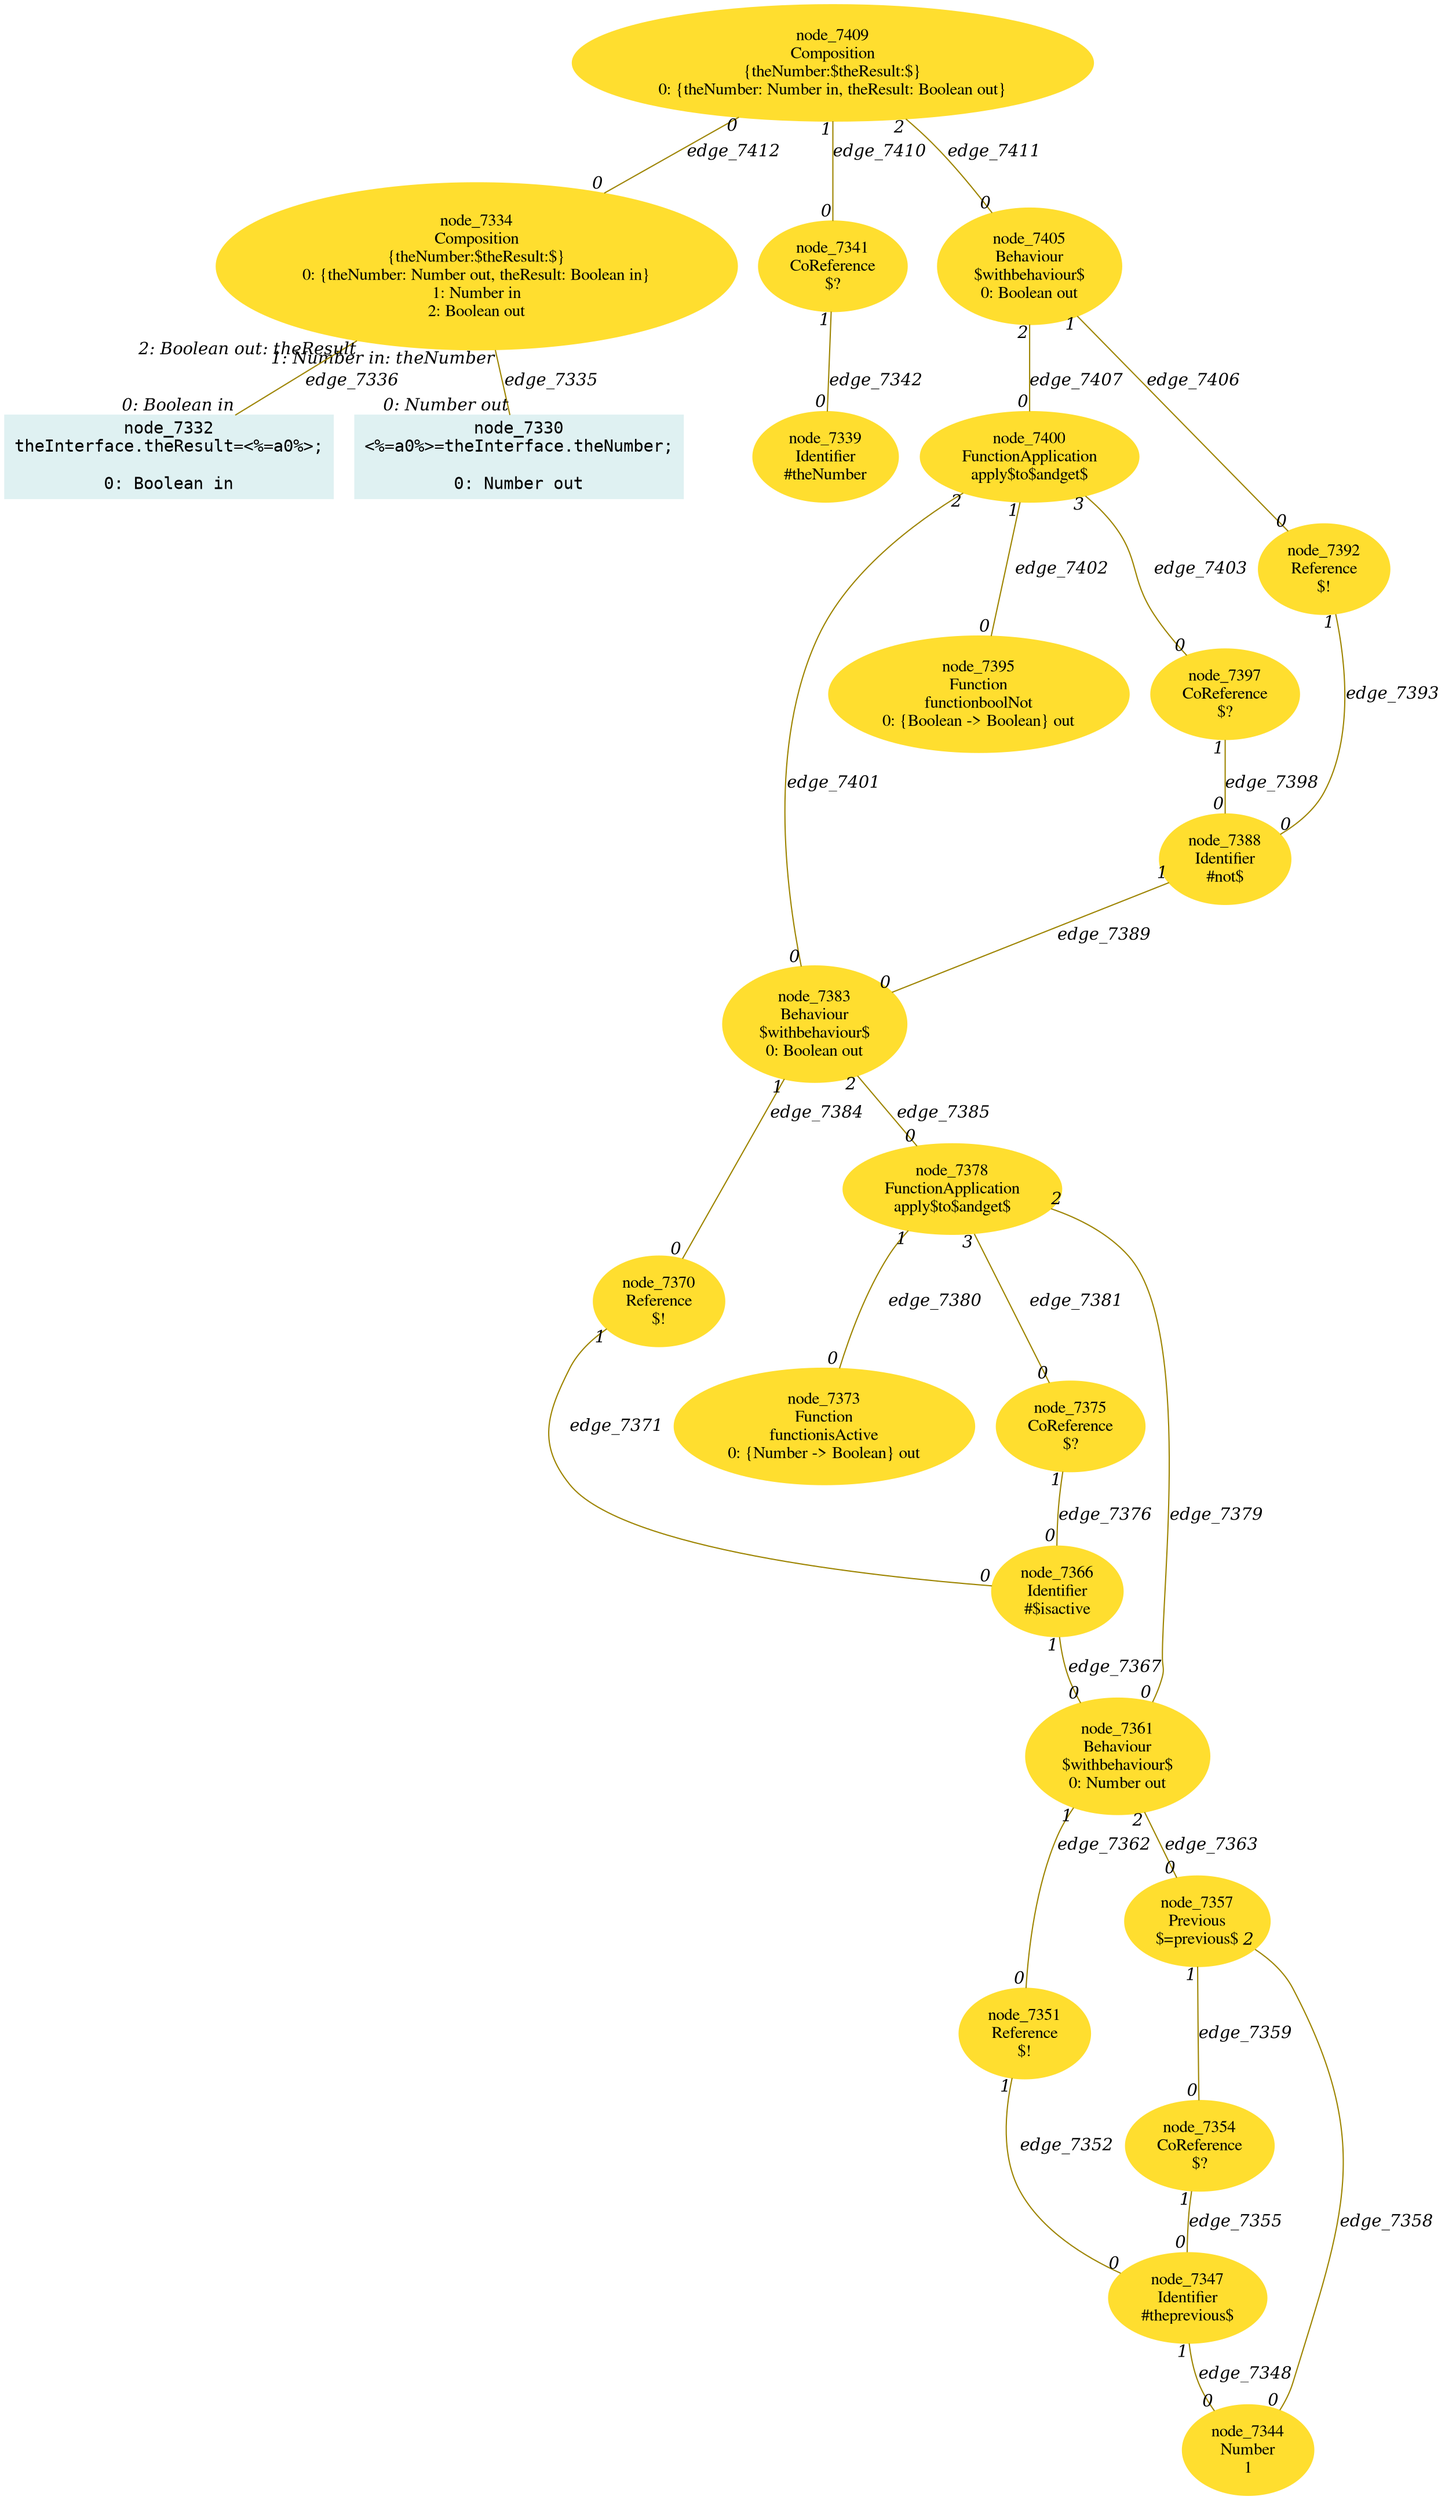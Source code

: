 digraph g{node_7330 [shape="box", style="filled", color="#dff1f2", fontname="Courier", label="node_7330
<%=a0%>=theInterface.theNumber;

0: Number out" ]
node_7332 [shape="box", style="filled", color="#dff1f2", fontname="Courier", label="node_7332
theInterface.theResult=<%=a0%>;

0: Boolean in" ]
node_7334 [shape="ellipse", style="filled", color="#ffde2f", fontname="Times", label="node_7334
Composition
{theNumber:$theResult:$}
0: {theNumber: Number out, theResult: Boolean in}
1: Number in
2: Boolean out" ]
node_7339 [shape="ellipse", style="filled", color="#ffde2f", fontname="Times", label="node_7339
Identifier
#theNumber
" ]
node_7341 [shape="ellipse", style="filled", color="#ffde2f", fontname="Times", label="node_7341
CoReference
$?
" ]
node_7344 [shape="ellipse", style="filled", color="#ffde2f", fontname="Times", label="node_7344
Number
1
" ]
node_7347 [shape="ellipse", style="filled", color="#ffde2f", fontname="Times", label="node_7347
Identifier
#theprevious$
" ]
node_7351 [shape="ellipse", style="filled", color="#ffde2f", fontname="Times", label="node_7351
Reference
$!
" ]
node_7354 [shape="ellipse", style="filled", color="#ffde2f", fontname="Times", label="node_7354
CoReference
$?
" ]
node_7357 [shape="ellipse", style="filled", color="#ffde2f", fontname="Times", label="node_7357
Previous
$=previous$
" ]
node_7361 [shape="ellipse", style="filled", color="#ffde2f", fontname="Times", label="node_7361
Behaviour
$withbehaviour$
0: Number out" ]
node_7366 [shape="ellipse", style="filled", color="#ffde2f", fontname="Times", label="node_7366
Identifier
#$isactive
" ]
node_7370 [shape="ellipse", style="filled", color="#ffde2f", fontname="Times", label="node_7370
Reference
$!
" ]
node_7373 [shape="ellipse", style="filled", color="#ffde2f", fontname="Times", label="node_7373
Function
functionisActive
0: {Number -> Boolean} out" ]
node_7375 [shape="ellipse", style="filled", color="#ffde2f", fontname="Times", label="node_7375
CoReference
$?
" ]
node_7378 [shape="ellipse", style="filled", color="#ffde2f", fontname="Times", label="node_7378
FunctionApplication
apply$to$andget$
" ]
node_7383 [shape="ellipse", style="filled", color="#ffde2f", fontname="Times", label="node_7383
Behaviour
$withbehaviour$
0: Boolean out" ]
node_7388 [shape="ellipse", style="filled", color="#ffde2f", fontname="Times", label="node_7388
Identifier
#not$
" ]
node_7392 [shape="ellipse", style="filled", color="#ffde2f", fontname="Times", label="node_7392
Reference
$!
" ]
node_7395 [shape="ellipse", style="filled", color="#ffde2f", fontname="Times", label="node_7395
Function
functionboolNot
0: {Boolean -> Boolean} out" ]
node_7397 [shape="ellipse", style="filled", color="#ffde2f", fontname="Times", label="node_7397
CoReference
$?
" ]
node_7400 [shape="ellipse", style="filled", color="#ffde2f", fontname="Times", label="node_7400
FunctionApplication
apply$to$andget$
" ]
node_7405 [shape="ellipse", style="filled", color="#ffde2f", fontname="Times", label="node_7405
Behaviour
$withbehaviour$
0: Boolean out" ]
node_7409 [shape="ellipse", style="filled", color="#ffde2f", fontname="Times", label="node_7409
Composition
{theNumber:$theResult:$}
0: {theNumber: Number in, theResult: Boolean out}" ]
node_7334 -> node_7330 [dir=none, arrowHead=none, fontname="Times-Italic", arrowsize=1, color="#9d8400", label="edge_7335",  headlabel="0: Number out", taillabel="1: Number in: theNumber" ]
node_7334 -> node_7332 [dir=none, arrowHead=none, fontname="Times-Italic", arrowsize=1, color="#9d8400", label="edge_7336",  headlabel="0: Boolean in", taillabel="2: Boolean out: theResult" ]
node_7341 -> node_7339 [dir=none, arrowHead=none, fontname="Times-Italic", arrowsize=1, color="#9d8400", label="edge_7342",  headlabel="0", taillabel="1" ]
node_7347 -> node_7344 [dir=none, arrowHead=none, fontname="Times-Italic", arrowsize=1, color="#9d8400", label="edge_7348",  headlabel="0", taillabel="1" ]
node_7351 -> node_7347 [dir=none, arrowHead=none, fontname="Times-Italic", arrowsize=1, color="#9d8400", label="edge_7352",  headlabel="0", taillabel="1" ]
node_7354 -> node_7347 [dir=none, arrowHead=none, fontname="Times-Italic", arrowsize=1, color="#9d8400", label="edge_7355",  headlabel="0", taillabel="1" ]
node_7357 -> node_7344 [dir=none, arrowHead=none, fontname="Times-Italic", arrowsize=1, color="#9d8400", label="edge_7358",  headlabel="0", taillabel="2" ]
node_7357 -> node_7354 [dir=none, arrowHead=none, fontname="Times-Italic", arrowsize=1, color="#9d8400", label="edge_7359",  headlabel="0", taillabel="1" ]
node_7361 -> node_7351 [dir=none, arrowHead=none, fontname="Times-Italic", arrowsize=1, color="#9d8400", label="edge_7362",  headlabel="0", taillabel="1" ]
node_7361 -> node_7357 [dir=none, arrowHead=none, fontname="Times-Italic", arrowsize=1, color="#9d8400", label="edge_7363",  headlabel="0", taillabel="2" ]
node_7366 -> node_7361 [dir=none, arrowHead=none, fontname="Times-Italic", arrowsize=1, color="#9d8400", label="edge_7367",  headlabel="0", taillabel="1" ]
node_7370 -> node_7366 [dir=none, arrowHead=none, fontname="Times-Italic", arrowsize=1, color="#9d8400", label="edge_7371",  headlabel="0", taillabel="1" ]
node_7375 -> node_7366 [dir=none, arrowHead=none, fontname="Times-Italic", arrowsize=1, color="#9d8400", label="edge_7376",  headlabel="0", taillabel="1" ]
node_7378 -> node_7361 [dir=none, arrowHead=none, fontname="Times-Italic", arrowsize=1, color="#9d8400", label="edge_7379",  headlabel="0", taillabel="2" ]
node_7378 -> node_7373 [dir=none, arrowHead=none, fontname="Times-Italic", arrowsize=1, color="#9d8400", label="edge_7380",  headlabel="0", taillabel="1" ]
node_7378 -> node_7375 [dir=none, arrowHead=none, fontname="Times-Italic", arrowsize=1, color="#9d8400", label="edge_7381",  headlabel="0", taillabel="3" ]
node_7383 -> node_7370 [dir=none, arrowHead=none, fontname="Times-Italic", arrowsize=1, color="#9d8400", label="edge_7384",  headlabel="0", taillabel="1" ]
node_7383 -> node_7378 [dir=none, arrowHead=none, fontname="Times-Italic", arrowsize=1, color="#9d8400", label="edge_7385",  headlabel="0", taillabel="2" ]
node_7388 -> node_7383 [dir=none, arrowHead=none, fontname="Times-Italic", arrowsize=1, color="#9d8400", label="edge_7389",  headlabel="0", taillabel="1" ]
node_7392 -> node_7388 [dir=none, arrowHead=none, fontname="Times-Italic", arrowsize=1, color="#9d8400", label="edge_7393",  headlabel="0", taillabel="1" ]
node_7397 -> node_7388 [dir=none, arrowHead=none, fontname="Times-Italic", arrowsize=1, color="#9d8400", label="edge_7398",  headlabel="0", taillabel="1" ]
node_7400 -> node_7383 [dir=none, arrowHead=none, fontname="Times-Italic", arrowsize=1, color="#9d8400", label="edge_7401",  headlabel="0", taillabel="2" ]
node_7400 -> node_7395 [dir=none, arrowHead=none, fontname="Times-Italic", arrowsize=1, color="#9d8400", label="edge_7402",  headlabel="0", taillabel="1" ]
node_7400 -> node_7397 [dir=none, arrowHead=none, fontname="Times-Italic", arrowsize=1, color="#9d8400", label="edge_7403",  headlabel="0", taillabel="3" ]
node_7405 -> node_7392 [dir=none, arrowHead=none, fontname="Times-Italic", arrowsize=1, color="#9d8400", label="edge_7406",  headlabel="0", taillabel="1" ]
node_7405 -> node_7400 [dir=none, arrowHead=none, fontname="Times-Italic", arrowsize=1, color="#9d8400", label="edge_7407",  headlabel="0", taillabel="2" ]
node_7409 -> node_7341 [dir=none, arrowHead=none, fontname="Times-Italic", arrowsize=1, color="#9d8400", label="edge_7410",  headlabel="0", taillabel="1" ]
node_7409 -> node_7405 [dir=none, arrowHead=none, fontname="Times-Italic", arrowsize=1, color="#9d8400", label="edge_7411",  headlabel="0", taillabel="2" ]
node_7409 -> node_7334 [dir=none, arrowHead=none, fontname="Times-Italic", arrowsize=1, color="#9d8400", label="edge_7412",  headlabel="0", taillabel="0" ]
}
